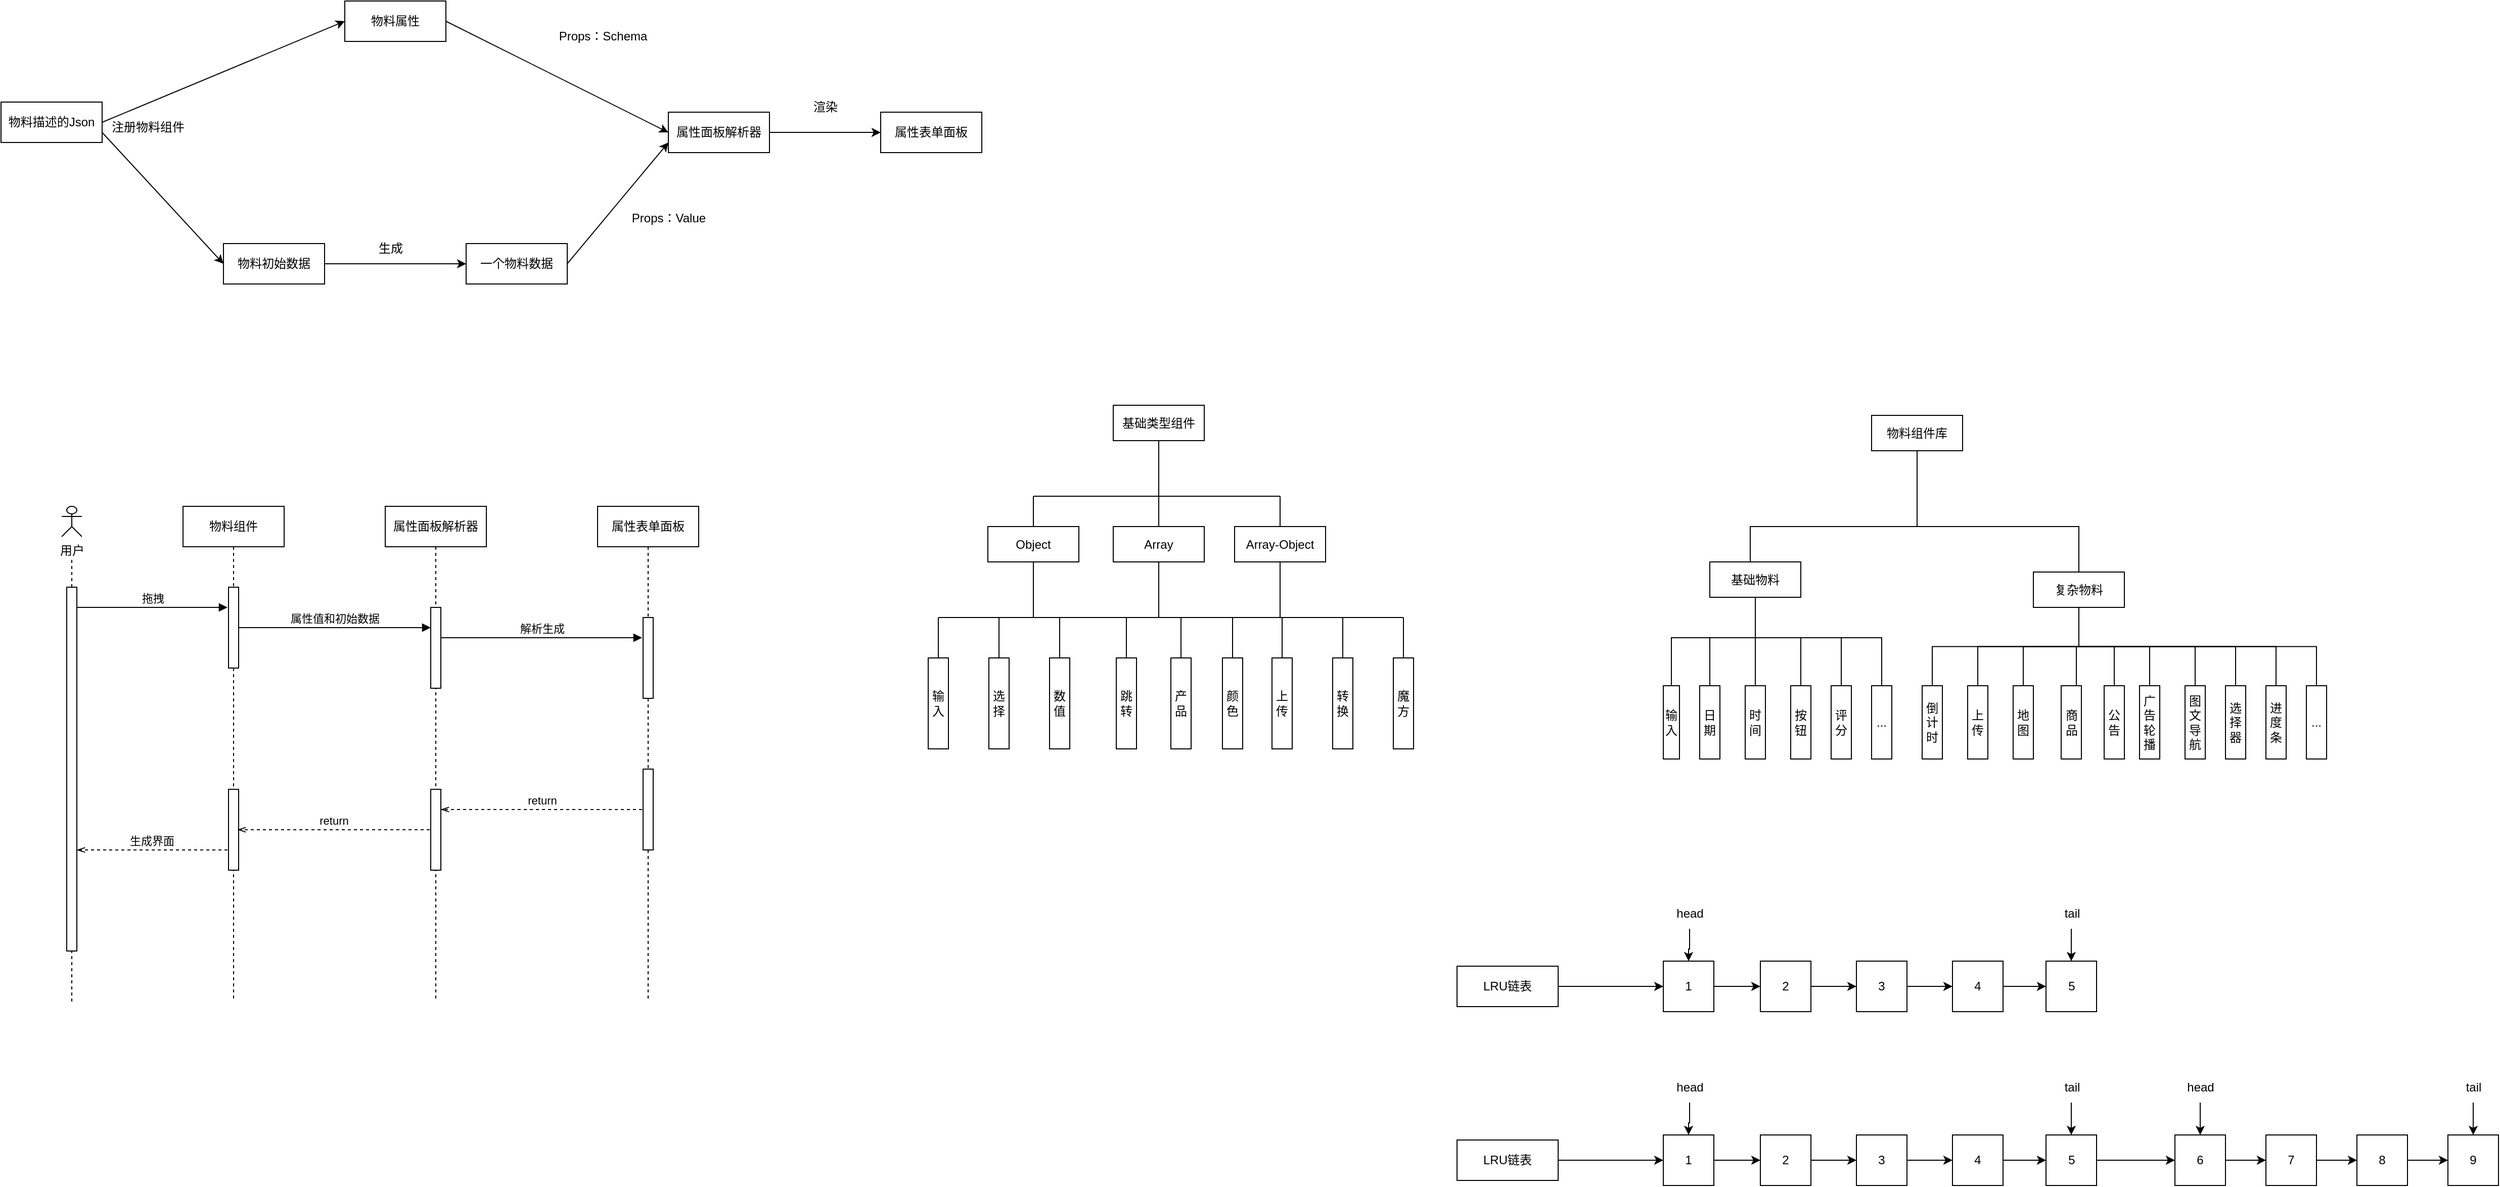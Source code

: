 <mxfile version="22.1.18" type="github">
  <diagram name="第 1 页" id="JLbR2YRAqnPtZDiZQ_Qw">
    <mxGraphModel dx="1122" dy="713" grid="1" gridSize="10" guides="1" tooltips="1" connect="1" arrows="1" fold="1" page="1" pageScale="1" pageWidth="827" pageHeight="1169" math="0" shadow="0">
      <root>
        <mxCell id="0" />
        <mxCell id="1" parent="0" />
        <mxCell id="pn96O0ccZNOmGsaGeBjg-6" value="物料描述的Json" style="rounded=0;whiteSpace=wrap;html=1;" parent="1" vertex="1">
          <mxGeometry x="70" y="230" width="100" height="40" as="geometry" />
        </mxCell>
        <mxCell id="pn96O0ccZNOmGsaGeBjg-7" value="物料属性" style="rounded=0;whiteSpace=wrap;html=1;" parent="1" vertex="1">
          <mxGeometry x="410" y="130" width="100" height="40" as="geometry" />
        </mxCell>
        <mxCell id="pn96O0ccZNOmGsaGeBjg-55" value="" style="edgeStyle=orthogonalEdgeStyle;rounded=0;orthogonalLoop=1;jettySize=auto;html=1;exitX=1;exitY=0.5;exitDx=0;exitDy=0;" parent="1" source="pn96O0ccZNOmGsaGeBjg-8" target="pn96O0ccZNOmGsaGeBjg-54" edge="1">
          <mxGeometry relative="1" as="geometry" />
        </mxCell>
        <mxCell id="pn96O0ccZNOmGsaGeBjg-8" value="物料初始数据" style="rounded=0;whiteSpace=wrap;html=1;" parent="1" vertex="1">
          <mxGeometry x="290" y="370" width="100" height="40" as="geometry" />
        </mxCell>
        <mxCell id="pn96O0ccZNOmGsaGeBjg-9" value="属性面板解析器" style="rounded=0;whiteSpace=wrap;html=1;" parent="1" vertex="1">
          <mxGeometry x="730" y="240" width="100" height="40" as="geometry" />
        </mxCell>
        <mxCell id="pn96O0ccZNOmGsaGeBjg-10" value="属性表单面板" style="rounded=0;whiteSpace=wrap;html=1;" parent="1" vertex="1">
          <mxGeometry x="940" y="240" width="100" height="40" as="geometry" />
        </mxCell>
        <mxCell id="pn96O0ccZNOmGsaGeBjg-11" value="" style="endArrow=classic;html=1;rounded=0;exitX=1;exitY=0.5;exitDx=0;exitDy=0;entryX=0;entryY=0.5;entryDx=0;entryDy=0;" parent="1" source="pn96O0ccZNOmGsaGeBjg-6" target="pn96O0ccZNOmGsaGeBjg-7" edge="1">
          <mxGeometry width="50" height="50" relative="1" as="geometry">
            <mxPoint x="390" y="340" as="sourcePoint" />
            <mxPoint x="440" y="290" as="targetPoint" />
          </mxGeometry>
        </mxCell>
        <mxCell id="pn96O0ccZNOmGsaGeBjg-12" value="" style="endArrow=classic;html=1;rounded=0;exitX=1;exitY=0.75;exitDx=0;exitDy=0;entryX=0;entryY=0.5;entryDx=0;entryDy=0;" parent="1" source="pn96O0ccZNOmGsaGeBjg-6" target="pn96O0ccZNOmGsaGeBjg-8" edge="1">
          <mxGeometry width="50" height="50" relative="1" as="geometry">
            <mxPoint x="180" y="260" as="sourcePoint" />
            <mxPoint x="290" y="180" as="targetPoint" />
          </mxGeometry>
        </mxCell>
        <mxCell id="pn96O0ccZNOmGsaGeBjg-13" value="" style="endArrow=classic;html=1;rounded=0;exitX=1;exitY=0.5;exitDx=0;exitDy=0;entryX=0;entryY=0.5;entryDx=0;entryDy=0;" parent="1" source="pn96O0ccZNOmGsaGeBjg-7" target="pn96O0ccZNOmGsaGeBjg-9" edge="1">
          <mxGeometry width="50" height="50" relative="1" as="geometry">
            <mxPoint x="180" y="260" as="sourcePoint" />
            <mxPoint x="290" y="180" as="targetPoint" />
          </mxGeometry>
        </mxCell>
        <mxCell id="pn96O0ccZNOmGsaGeBjg-15" value="" style="endArrow=classic;html=1;rounded=0;exitX=1;exitY=0.5;exitDx=0;exitDy=0;entryX=0;entryY=0.75;entryDx=0;entryDy=0;" parent="1" source="pn96O0ccZNOmGsaGeBjg-54" target="pn96O0ccZNOmGsaGeBjg-9" edge="1">
          <mxGeometry width="50" height="50" relative="1" as="geometry">
            <mxPoint x="390" y="180" as="sourcePoint" />
            <mxPoint x="630" y="270" as="targetPoint" />
            <Array as="points" />
          </mxGeometry>
        </mxCell>
        <mxCell id="pn96O0ccZNOmGsaGeBjg-16" value="" style="endArrow=classic;html=1;rounded=0;exitX=1;exitY=0.5;exitDx=0;exitDy=0;" parent="1" source="pn96O0ccZNOmGsaGeBjg-9" target="pn96O0ccZNOmGsaGeBjg-10" edge="1">
          <mxGeometry width="50" height="50" relative="1" as="geometry">
            <mxPoint x="390" y="180" as="sourcePoint" />
            <mxPoint x="480" y="260" as="targetPoint" />
          </mxGeometry>
        </mxCell>
        <mxCell id="pn96O0ccZNOmGsaGeBjg-24" value="物料组件" style="shape=umlLifeline;perimeter=lifelinePerimeter;whiteSpace=wrap;html=1;container=1;dropTarget=0;collapsible=0;recursiveResize=0;outlineConnect=0;portConstraint=eastwest;newEdgeStyle={&quot;curved&quot;:0,&quot;rounded&quot;:0};" parent="1" vertex="1">
          <mxGeometry x="250" y="630" width="100" height="490" as="geometry" />
        </mxCell>
        <mxCell id="pn96O0ccZNOmGsaGeBjg-31" value="" style="html=1;points=[[0,0,0,0,5],[0,1,0,0,-5],[1,0,0,0,5],[1,1,0,0,-5]];perimeter=orthogonalPerimeter;outlineConnect=0;targetShapes=umlLifeline;portConstraint=eastwest;newEdgeStyle={&quot;curved&quot;:0,&quot;rounded&quot;:0};" parent="pn96O0ccZNOmGsaGeBjg-24" vertex="1">
          <mxGeometry x="45" y="80" width="10" height="80" as="geometry" />
        </mxCell>
        <mxCell id="pn96O0ccZNOmGsaGeBjg-48" value="" style="html=1;points=[[0,0,0,0,5],[0,1,0,0,-5],[1,0,0,0,5],[1,1,0,0,-5]];perimeter=orthogonalPerimeter;outlineConnect=0;targetShapes=umlLifeline;portConstraint=eastwest;newEdgeStyle={&quot;curved&quot;:0,&quot;rounded&quot;:0};" parent="pn96O0ccZNOmGsaGeBjg-24" vertex="1">
          <mxGeometry x="45" y="280" width="10" height="80" as="geometry" />
        </mxCell>
        <mxCell id="pn96O0ccZNOmGsaGeBjg-25" value="属性面板解析器" style="shape=umlLifeline;perimeter=lifelinePerimeter;whiteSpace=wrap;html=1;container=1;dropTarget=0;collapsible=0;recursiveResize=0;outlineConnect=0;portConstraint=eastwest;newEdgeStyle={&quot;curved&quot;:0,&quot;rounded&quot;:0};" parent="1" vertex="1">
          <mxGeometry x="450" y="630" width="100" height="490" as="geometry" />
        </mxCell>
        <mxCell id="pn96O0ccZNOmGsaGeBjg-34" value="" style="html=1;points=[[0,0,0,0,5],[0,1,0,0,-5],[1,0,0,0,5],[1,1,0,0,-5]];perimeter=orthogonalPerimeter;outlineConnect=0;targetShapes=umlLifeline;portConstraint=eastwest;newEdgeStyle={&quot;curved&quot;:0,&quot;rounded&quot;:0};" parent="pn96O0ccZNOmGsaGeBjg-25" vertex="1">
          <mxGeometry x="45" y="100" width="10" height="80" as="geometry" />
        </mxCell>
        <mxCell id="pn96O0ccZNOmGsaGeBjg-46" value="" style="html=1;points=[[0,0,0,0,5],[0,1,0,0,-5],[1,0,0,0,5],[1,1,0,0,-5]];perimeter=orthogonalPerimeter;outlineConnect=0;targetShapes=umlLifeline;portConstraint=eastwest;newEdgeStyle={&quot;curved&quot;:0,&quot;rounded&quot;:0};" parent="pn96O0ccZNOmGsaGeBjg-25" vertex="1">
          <mxGeometry x="45" y="280" width="10" height="80" as="geometry" />
        </mxCell>
        <mxCell id="pn96O0ccZNOmGsaGeBjg-26" value="属性表单面板" style="shape=umlLifeline;perimeter=lifelinePerimeter;whiteSpace=wrap;html=1;container=1;dropTarget=0;collapsible=0;recursiveResize=0;outlineConnect=0;portConstraint=eastwest;newEdgeStyle={&quot;curved&quot;:0,&quot;rounded&quot;:0};" parent="1" vertex="1">
          <mxGeometry x="660" y="630" width="100" height="490" as="geometry" />
        </mxCell>
        <mxCell id="pn96O0ccZNOmGsaGeBjg-41" value="" style="html=1;points=[[0,0,0,0,5],[0,1,0,0,-5],[1,0,0,0,5],[1,1,0,0,-5]];perimeter=orthogonalPerimeter;outlineConnect=0;targetShapes=umlLifeline;portConstraint=eastwest;newEdgeStyle={&quot;curved&quot;:0,&quot;rounded&quot;:0};" parent="pn96O0ccZNOmGsaGeBjg-26" vertex="1">
          <mxGeometry x="45" y="110" width="10" height="80" as="geometry" />
        </mxCell>
        <mxCell id="pn96O0ccZNOmGsaGeBjg-44" value="" style="html=1;points=[[0,0,0,0,5],[0,1,0,0,-5],[1,0,0,0,5],[1,1,0,0,-5]];perimeter=orthogonalPerimeter;outlineConnect=0;targetShapes=umlLifeline;portConstraint=eastwest;newEdgeStyle={&quot;curved&quot;:0,&quot;rounded&quot;:0};" parent="pn96O0ccZNOmGsaGeBjg-26" vertex="1">
          <mxGeometry x="45" y="260" width="10" height="80" as="geometry" />
        </mxCell>
        <mxCell id="pn96O0ccZNOmGsaGeBjg-27" value="用户" style="shape=umlActor;verticalLabelPosition=bottom;verticalAlign=top;html=1;outlineConnect=0;" parent="1" vertex="1">
          <mxGeometry x="130" y="630" width="20" height="30" as="geometry" />
        </mxCell>
        <mxCell id="pn96O0ccZNOmGsaGeBjg-28" value="" style="endArrow=none;dashed=1;html=1;rounded=0;" parent="1" source="pn96O0ccZNOmGsaGeBjg-29" edge="1">
          <mxGeometry width="50" height="50" relative="1" as="geometry">
            <mxPoint x="140" y="1000" as="sourcePoint" />
            <mxPoint x="140" y="680" as="targetPoint" />
          </mxGeometry>
        </mxCell>
        <mxCell id="pn96O0ccZNOmGsaGeBjg-30" value="" style="endArrow=none;dashed=1;html=1;rounded=0;" parent="1" target="pn96O0ccZNOmGsaGeBjg-29" edge="1">
          <mxGeometry width="50" height="50" relative="1" as="geometry">
            <mxPoint x="140" y="1120" as="sourcePoint" />
            <mxPoint x="140" y="680" as="targetPoint" />
          </mxGeometry>
        </mxCell>
        <mxCell id="pn96O0ccZNOmGsaGeBjg-29" value="" style="html=1;points=[[0,0,0,0,5],[0,1,0,0,-5],[1,0,0,0,5],[1,1,0,0,-5]];perimeter=orthogonalPerimeter;outlineConnect=0;targetShapes=umlLifeline;portConstraint=eastwest;newEdgeStyle={&quot;curved&quot;:0,&quot;rounded&quot;:0};" parent="1" vertex="1">
          <mxGeometry x="135" y="710" width="10" height="360" as="geometry" />
        </mxCell>
        <mxCell id="pn96O0ccZNOmGsaGeBjg-37" value="拖拽" style="html=1;verticalAlign=bottom;endArrow=block;curved=0;rounded=0;" parent="1" source="pn96O0ccZNOmGsaGeBjg-29" edge="1">
          <mxGeometry x="0.007" width="80" relative="1" as="geometry">
            <mxPoint x="149" y="730" as="sourcePoint" />
            <mxPoint x="294" y="730" as="targetPoint" />
            <mxPoint as="offset" />
          </mxGeometry>
        </mxCell>
        <mxCell id="pn96O0ccZNOmGsaGeBjg-39" value="属性值和初始数据" style="html=1;verticalAlign=bottom;endArrow=block;curved=0;rounded=0;" parent="1" source="pn96O0ccZNOmGsaGeBjg-31" edge="1">
          <mxGeometry width="80" relative="1" as="geometry">
            <mxPoint x="310" y="750" as="sourcePoint" />
            <mxPoint x="495" y="750" as="targetPoint" />
            <mxPoint as="offset" />
          </mxGeometry>
        </mxCell>
        <mxCell id="pn96O0ccZNOmGsaGeBjg-42" value="解析生成" style="html=1;verticalAlign=bottom;endArrow=block;curved=0;rounded=0;" parent="1" source="pn96O0ccZNOmGsaGeBjg-34" edge="1">
          <mxGeometry width="80" relative="1" as="geometry">
            <mxPoint x="514" y="760" as="sourcePoint" />
            <mxPoint x="704" y="760" as="targetPoint" />
            <mxPoint as="offset" />
          </mxGeometry>
        </mxCell>
        <mxCell id="pn96O0ccZNOmGsaGeBjg-47" value="return" style="html=1;verticalAlign=bottom;endArrow=openThin;curved=0;rounded=0;dashed=1;endFill=0;" parent="1" edge="1">
          <mxGeometry width="80" relative="1" as="geometry">
            <mxPoint x="704" y="930" as="sourcePoint" />
            <mxPoint x="505" y="930" as="targetPoint" />
            <mxPoint as="offset" />
          </mxGeometry>
        </mxCell>
        <mxCell id="pn96O0ccZNOmGsaGeBjg-49" value="return" style="html=1;verticalAlign=bottom;endArrow=openThin;curved=0;rounded=0;dashed=1;endFill=0;" parent="1" edge="1">
          <mxGeometry width="80" relative="1" as="geometry">
            <mxPoint x="494" y="950" as="sourcePoint" />
            <mxPoint x="304" y="950" as="targetPoint" />
            <mxPoint as="offset" />
          </mxGeometry>
        </mxCell>
        <mxCell id="pn96O0ccZNOmGsaGeBjg-50" value="生成界面" style="html=1;verticalAlign=bottom;endArrow=openThin;curved=0;rounded=0;dashed=1;endFill=0;" parent="1" edge="1">
          <mxGeometry x="0.007" width="80" relative="1" as="geometry">
            <mxPoint x="294" y="970" as="sourcePoint" />
            <mxPoint x="145" y="970" as="targetPoint" />
            <mxPoint as="offset" />
          </mxGeometry>
        </mxCell>
        <mxCell id="pn96O0ccZNOmGsaGeBjg-54" value="一个物料数据" style="rounded=0;whiteSpace=wrap;html=1;" parent="1" vertex="1">
          <mxGeometry x="530" y="370" width="100" height="40" as="geometry" />
        </mxCell>
        <mxCell id="pn96O0ccZNOmGsaGeBjg-56" value="注册物料组件" style="text;html=1;align=center;verticalAlign=middle;resizable=0;points=[];autosize=1;strokeColor=none;fillColor=none;" parent="1" vertex="1">
          <mxGeometry x="165" y="240" width="100" height="30" as="geometry" />
        </mxCell>
        <mxCell id="pn96O0ccZNOmGsaGeBjg-58" value="Props：Schema" style="text;html=1;align=center;verticalAlign=middle;resizable=0;points=[];autosize=1;strokeColor=none;fillColor=none;" parent="1" vertex="1">
          <mxGeometry x="610" y="150" width="110" height="30" as="geometry" />
        </mxCell>
        <mxCell id="pn96O0ccZNOmGsaGeBjg-59" value="Props：Value" style="text;html=1;align=center;verticalAlign=middle;resizable=0;points=[];autosize=1;strokeColor=none;fillColor=none;" parent="1" vertex="1">
          <mxGeometry x="680" y="330" width="100" height="30" as="geometry" />
        </mxCell>
        <mxCell id="pn96O0ccZNOmGsaGeBjg-62" value="渲染" style="text;html=1;align=center;verticalAlign=middle;resizable=0;points=[];autosize=1;strokeColor=none;fillColor=none;" parent="1" vertex="1">
          <mxGeometry x="860" y="220" width="50" height="30" as="geometry" />
        </mxCell>
        <mxCell id="pn96O0ccZNOmGsaGeBjg-63" value="生成" style="text;html=1;align=center;verticalAlign=middle;resizable=0;points=[];autosize=1;strokeColor=none;fillColor=none;" parent="1" vertex="1">
          <mxGeometry x="430" y="360" width="50" height="30" as="geometry" />
        </mxCell>
        <mxCell id="hyHmAVXEQqXTxCVFcDoz-2" value="基础类型组件" style="rounded=0;whiteSpace=wrap;html=1;" parent="1" vertex="1">
          <mxGeometry x="1170" y="530" width="90" height="35" as="geometry" />
        </mxCell>
        <mxCell id="hyHmAVXEQqXTxCVFcDoz-11" style="edgeStyle=orthogonalEdgeStyle;rounded=0;orthogonalLoop=1;jettySize=auto;html=1;exitX=0.5;exitY=0;exitDx=0;exitDy=0;endArrow=none;endFill=0;" parent="1" source="hyHmAVXEQqXTxCVFcDoz-3" edge="1">
          <mxGeometry relative="1" as="geometry">
            <mxPoint x="1091" y="620" as="targetPoint" />
          </mxGeometry>
        </mxCell>
        <mxCell id="hyHmAVXEQqXTxCVFcDoz-15" style="edgeStyle=orthogonalEdgeStyle;rounded=0;orthogonalLoop=1;jettySize=auto;html=1;exitX=0.5;exitY=1;exitDx=0;exitDy=0;endArrow=none;endFill=0;" parent="1" source="hyHmAVXEQqXTxCVFcDoz-3" edge="1">
          <mxGeometry relative="1" as="geometry">
            <mxPoint x="1091" y="740" as="targetPoint" />
          </mxGeometry>
        </mxCell>
        <mxCell id="hyHmAVXEQqXTxCVFcDoz-3" value="Object" style="rounded=0;whiteSpace=wrap;html=1;" parent="1" vertex="1">
          <mxGeometry x="1046" y="650" width="90" height="35" as="geometry" />
        </mxCell>
        <mxCell id="hyHmAVXEQqXTxCVFcDoz-12" style="edgeStyle=orthogonalEdgeStyle;rounded=0;orthogonalLoop=1;jettySize=auto;html=1;exitX=0.5;exitY=0;exitDx=0;exitDy=0;endArrow=none;endFill=0;" parent="1" source="hyHmAVXEQqXTxCVFcDoz-5" edge="1">
          <mxGeometry relative="1" as="geometry">
            <mxPoint x="1215" y="620" as="targetPoint" />
          </mxGeometry>
        </mxCell>
        <mxCell id="hyHmAVXEQqXTxCVFcDoz-16" style="edgeStyle=orthogonalEdgeStyle;rounded=0;orthogonalLoop=1;jettySize=auto;html=1;exitX=0.5;exitY=1;exitDx=0;exitDy=0;endArrow=none;endFill=0;" parent="1" source="hyHmAVXEQqXTxCVFcDoz-5" edge="1">
          <mxGeometry relative="1" as="geometry">
            <mxPoint x="1215" y="740" as="targetPoint" />
          </mxGeometry>
        </mxCell>
        <mxCell id="hyHmAVXEQqXTxCVFcDoz-5" value="Array" style="rounded=0;whiteSpace=wrap;html=1;" parent="1" vertex="1">
          <mxGeometry x="1170" y="650" width="90" height="35" as="geometry" />
        </mxCell>
        <mxCell id="hyHmAVXEQqXTxCVFcDoz-13" style="edgeStyle=orthogonalEdgeStyle;rounded=0;orthogonalLoop=1;jettySize=auto;html=1;exitX=0.5;exitY=0;exitDx=0;exitDy=0;endArrow=none;endFill=0;" parent="1" source="hyHmAVXEQqXTxCVFcDoz-8" edge="1">
          <mxGeometry relative="1" as="geometry">
            <mxPoint x="1335" y="620" as="targetPoint" />
          </mxGeometry>
        </mxCell>
        <mxCell id="hyHmAVXEQqXTxCVFcDoz-17" style="edgeStyle=orthogonalEdgeStyle;rounded=0;orthogonalLoop=1;jettySize=auto;html=1;exitX=0.5;exitY=1;exitDx=0;exitDy=0;endArrow=none;endFill=0;" parent="1" source="hyHmAVXEQqXTxCVFcDoz-8" edge="1">
          <mxGeometry relative="1" as="geometry">
            <mxPoint x="1335" y="740" as="targetPoint" />
            <Array as="points">
              <mxPoint x="1335" y="713" />
              <mxPoint x="1335" y="713" />
            </Array>
          </mxGeometry>
        </mxCell>
        <mxCell id="hyHmAVXEQqXTxCVFcDoz-8" value="Array-Object" style="rounded=0;whiteSpace=wrap;html=1;" parent="1" vertex="1">
          <mxGeometry x="1290" y="650" width="90" height="35" as="geometry" />
        </mxCell>
        <mxCell id="hyHmAVXEQqXTxCVFcDoz-9" value="" style="endArrow=none;html=1;rounded=0;entryX=0.5;entryY=1;entryDx=0;entryDy=0;" parent="1" target="hyHmAVXEQqXTxCVFcDoz-2" edge="1">
          <mxGeometry width="50" height="50" relative="1" as="geometry">
            <mxPoint x="1215" y="620" as="sourcePoint" />
            <mxPoint x="850" y="800" as="targetPoint" />
          </mxGeometry>
        </mxCell>
        <mxCell id="hyHmAVXEQqXTxCVFcDoz-10" value="" style="endArrow=none;html=1;rounded=0;" parent="1" edge="1">
          <mxGeometry width="50" height="50" relative="1" as="geometry">
            <mxPoint x="1091" y="620" as="sourcePoint" />
            <mxPoint x="1335" y="620" as="targetPoint" />
          </mxGeometry>
        </mxCell>
        <mxCell id="hyHmAVXEQqXTxCVFcDoz-14" value="" style="endArrow=none;html=1;rounded=0;" parent="1" edge="1">
          <mxGeometry width="50" height="50" relative="1" as="geometry">
            <mxPoint x="997" y="740" as="sourcePoint" />
            <mxPoint x="1457" y="740" as="targetPoint" />
          </mxGeometry>
        </mxCell>
        <mxCell id="hyHmAVXEQqXTxCVFcDoz-45" style="edgeStyle=orthogonalEdgeStyle;rounded=0;orthogonalLoop=1;jettySize=auto;html=1;exitX=0.5;exitY=0;exitDx=0;exitDy=0;endArrow=none;endFill=0;" parent="1" source="hyHmAVXEQqXTxCVFcDoz-25" edge="1">
          <mxGeometry relative="1" as="geometry">
            <mxPoint x="997" y="740" as="targetPoint" />
          </mxGeometry>
        </mxCell>
        <mxCell id="hyHmAVXEQqXTxCVFcDoz-25" value="输入" style="rounded=0;whiteSpace=wrap;html=1;" parent="1" vertex="1">
          <mxGeometry x="987" y="780" width="20" height="90" as="geometry" />
        </mxCell>
        <mxCell id="hyHmAVXEQqXTxCVFcDoz-47" style="edgeStyle=orthogonalEdgeStyle;rounded=0;orthogonalLoop=1;jettySize=auto;html=1;exitX=0.5;exitY=0;exitDx=0;exitDy=0;endArrow=none;endFill=0;" parent="1" source="hyHmAVXEQqXTxCVFcDoz-27" edge="1">
          <mxGeometry relative="1" as="geometry">
            <mxPoint x="1057" y="740" as="targetPoint" />
          </mxGeometry>
        </mxCell>
        <mxCell id="hyHmAVXEQqXTxCVFcDoz-27" value="选择" style="rounded=0;whiteSpace=wrap;html=1;" parent="1" vertex="1">
          <mxGeometry x="1047" y="780" width="20" height="90" as="geometry" />
        </mxCell>
        <mxCell id="hyHmAVXEQqXTxCVFcDoz-43" style="edgeStyle=orthogonalEdgeStyle;rounded=0;orthogonalLoop=1;jettySize=auto;html=1;exitX=0.5;exitY=0;exitDx=0;exitDy=0;endArrow=none;endFill=0;" parent="1" source="hyHmAVXEQqXTxCVFcDoz-28" edge="1">
          <mxGeometry relative="1" as="geometry">
            <mxPoint x="1117" y="740" as="targetPoint" />
          </mxGeometry>
        </mxCell>
        <mxCell id="hyHmAVXEQqXTxCVFcDoz-28" value="数值" style="rounded=0;whiteSpace=wrap;html=1;" parent="1" vertex="1">
          <mxGeometry x="1107" y="780" width="20" height="90" as="geometry" />
        </mxCell>
        <mxCell id="hyHmAVXEQqXTxCVFcDoz-42" style="edgeStyle=orthogonalEdgeStyle;rounded=0;orthogonalLoop=1;jettySize=auto;html=1;exitX=0.5;exitY=0;exitDx=0;exitDy=0;endArrow=none;endFill=0;" parent="1" source="hyHmAVXEQqXTxCVFcDoz-29" edge="1">
          <mxGeometry relative="1" as="geometry">
            <mxPoint x="1183" y="740" as="targetPoint" />
          </mxGeometry>
        </mxCell>
        <mxCell id="hyHmAVXEQqXTxCVFcDoz-29" value="跳转" style="rounded=0;whiteSpace=wrap;html=1;" parent="1" vertex="1">
          <mxGeometry x="1173" y="780" width="20" height="90" as="geometry" />
        </mxCell>
        <mxCell id="hyHmAVXEQqXTxCVFcDoz-41" style="edgeStyle=orthogonalEdgeStyle;rounded=0;orthogonalLoop=1;jettySize=auto;html=1;exitX=0.5;exitY=0;exitDx=0;exitDy=0;endArrow=none;endFill=0;" parent="1" source="hyHmAVXEQqXTxCVFcDoz-30" edge="1">
          <mxGeometry relative="1" as="geometry">
            <mxPoint x="1237" y="740" as="targetPoint" />
          </mxGeometry>
        </mxCell>
        <mxCell id="hyHmAVXEQqXTxCVFcDoz-30" value="产品" style="rounded=0;whiteSpace=wrap;html=1;" parent="1" vertex="1">
          <mxGeometry x="1227" y="780" width="20" height="90" as="geometry" />
        </mxCell>
        <mxCell id="hyHmAVXEQqXTxCVFcDoz-40" style="edgeStyle=orthogonalEdgeStyle;rounded=0;orthogonalLoop=1;jettySize=auto;html=1;exitX=0.5;exitY=0;exitDx=0;exitDy=0;endArrow=none;endFill=0;" parent="1" source="hyHmAVXEQqXTxCVFcDoz-31" edge="1">
          <mxGeometry relative="1" as="geometry">
            <mxPoint x="1288" y="740" as="targetPoint" />
          </mxGeometry>
        </mxCell>
        <mxCell id="hyHmAVXEQqXTxCVFcDoz-31" value="颜色" style="rounded=0;whiteSpace=wrap;html=1;" parent="1" vertex="1">
          <mxGeometry x="1278" y="780" width="20" height="90" as="geometry" />
        </mxCell>
        <mxCell id="hyHmAVXEQqXTxCVFcDoz-39" style="edgeStyle=orthogonalEdgeStyle;rounded=0;orthogonalLoop=1;jettySize=auto;html=1;exitX=0.5;exitY=0;exitDx=0;exitDy=0;endArrow=none;endFill=0;" parent="1" source="hyHmAVXEQqXTxCVFcDoz-32" edge="1">
          <mxGeometry relative="1" as="geometry">
            <mxPoint x="1337" y="740" as="targetPoint" />
          </mxGeometry>
        </mxCell>
        <mxCell id="hyHmAVXEQqXTxCVFcDoz-32" value="上传" style="rounded=0;whiteSpace=wrap;html=1;" parent="1" vertex="1">
          <mxGeometry x="1327" y="780" width="20" height="90" as="geometry" />
        </mxCell>
        <mxCell id="hyHmAVXEQqXTxCVFcDoz-46" style="edgeStyle=orthogonalEdgeStyle;rounded=0;orthogonalLoop=1;jettySize=auto;html=1;exitX=0.5;exitY=0;exitDx=0;exitDy=0;endArrow=none;endFill=0;" parent="1" source="hyHmAVXEQqXTxCVFcDoz-33" edge="1">
          <mxGeometry relative="1" as="geometry">
            <mxPoint x="1397" y="740" as="targetPoint" />
          </mxGeometry>
        </mxCell>
        <mxCell id="hyHmAVXEQqXTxCVFcDoz-33" value="转换" style="rounded=0;whiteSpace=wrap;html=1;" parent="1" vertex="1">
          <mxGeometry x="1387" y="780" width="20" height="90" as="geometry" />
        </mxCell>
        <mxCell id="hyHmAVXEQqXTxCVFcDoz-37" style="edgeStyle=orthogonalEdgeStyle;rounded=0;orthogonalLoop=1;jettySize=auto;html=1;exitX=0.5;exitY=0;exitDx=0;exitDy=0;endArrow=none;endFill=0;" parent="1" source="hyHmAVXEQqXTxCVFcDoz-34" edge="1">
          <mxGeometry relative="1" as="geometry">
            <mxPoint x="1457" y="740" as="targetPoint" />
          </mxGeometry>
        </mxCell>
        <mxCell id="hyHmAVXEQqXTxCVFcDoz-34" value="魔方" style="rounded=0;whiteSpace=wrap;html=1;" parent="1" vertex="1">
          <mxGeometry x="1447" y="780" width="20" height="90" as="geometry" />
        </mxCell>
        <mxCell id="n-5_beLDK6xbVdK81pbM-3" value="" style="edgeStyle=orthogonalEdgeStyle;rounded=0;orthogonalLoop=1;jettySize=auto;html=1;endArrow=none;endFill=0;" parent="1" source="n-5_beLDK6xbVdK81pbM-1" target="n-5_beLDK6xbVdK81pbM-2" edge="1">
          <mxGeometry relative="1" as="geometry">
            <Array as="points">
              <mxPoint x="1965" y="650" />
              <mxPoint x="1800" y="650" />
            </Array>
          </mxGeometry>
        </mxCell>
        <mxCell id="n-5_beLDK6xbVdK81pbM-5" value="" style="edgeStyle=orthogonalEdgeStyle;rounded=0;orthogonalLoop=1;jettySize=auto;html=1;endArrow=none;endFill=0;" parent="1" source="n-5_beLDK6xbVdK81pbM-1" target="n-5_beLDK6xbVdK81pbM-4" edge="1">
          <mxGeometry relative="1" as="geometry">
            <Array as="points">
              <mxPoint x="1965" y="650" />
              <mxPoint x="2125" y="650" />
            </Array>
          </mxGeometry>
        </mxCell>
        <mxCell id="n-5_beLDK6xbVdK81pbM-1" value="物料组件库" style="rounded=0;whiteSpace=wrap;html=1;" parent="1" vertex="1">
          <mxGeometry x="1920" y="540" width="90" height="35" as="geometry" />
        </mxCell>
        <mxCell id="n-5_beLDK6xbVdK81pbM-13" value="" style="edgeStyle=orthogonalEdgeStyle;rounded=0;orthogonalLoop=1;jettySize=auto;html=1;endArrow=none;endFill=0;" parent="1" source="n-5_beLDK6xbVdK81pbM-2" target="n-5_beLDK6xbVdK81pbM-12" edge="1">
          <mxGeometry relative="1" as="geometry">
            <Array as="points">
              <mxPoint x="1805" y="760" />
              <mxPoint x="1722" y="760" />
            </Array>
          </mxGeometry>
        </mxCell>
        <mxCell id="n-5_beLDK6xbVdK81pbM-17" value="" style="edgeStyle=orthogonalEdgeStyle;rounded=0;orthogonalLoop=1;jettySize=auto;html=1;endArrow=none;endFill=0;" parent="1" source="n-5_beLDK6xbVdK81pbM-2" target="n-5_beLDK6xbVdK81pbM-16" edge="1">
          <mxGeometry relative="1" as="geometry">
            <Array as="points">
              <mxPoint x="1805" y="760" />
              <mxPoint x="1760" y="760" />
            </Array>
          </mxGeometry>
        </mxCell>
        <mxCell id="n-5_beLDK6xbVdK81pbM-19" value="" style="edgeStyle=orthogonalEdgeStyle;rounded=0;orthogonalLoop=1;jettySize=auto;html=1;exitX=0.5;exitY=1;exitDx=0;exitDy=0;endArrow=none;endFill=0;" parent="1" source="n-5_beLDK6xbVdK81pbM-2" target="n-5_beLDK6xbVdK81pbM-18" edge="1">
          <mxGeometry relative="1" as="geometry" />
        </mxCell>
        <mxCell id="n-5_beLDK6xbVdK81pbM-27" style="edgeStyle=orthogonalEdgeStyle;rounded=0;orthogonalLoop=1;jettySize=auto;html=1;exitX=0.5;exitY=1;exitDx=0;exitDy=0;entryX=0.5;entryY=0;entryDx=0;entryDy=0;endArrow=none;endFill=0;" parent="1" source="n-5_beLDK6xbVdK81pbM-2" target="n-5_beLDK6xbVdK81pbM-22" edge="1">
          <mxGeometry relative="1" as="geometry">
            <Array as="points">
              <mxPoint x="1805" y="760" />
              <mxPoint x="1850" y="760" />
            </Array>
          </mxGeometry>
        </mxCell>
        <mxCell id="n-5_beLDK6xbVdK81pbM-28" style="edgeStyle=orthogonalEdgeStyle;rounded=0;orthogonalLoop=1;jettySize=auto;html=1;exitX=0.5;exitY=1;exitDx=0;exitDy=0;entryX=0.5;entryY=0;entryDx=0;entryDy=0;endArrow=none;endFill=0;" parent="1" source="n-5_beLDK6xbVdK81pbM-2" target="n-5_beLDK6xbVdK81pbM-23" edge="1">
          <mxGeometry relative="1" as="geometry">
            <Array as="points">
              <mxPoint x="1805" y="760" />
              <mxPoint x="1890" y="760" />
            </Array>
          </mxGeometry>
        </mxCell>
        <mxCell id="n-5_beLDK6xbVdK81pbM-30" style="edgeStyle=orthogonalEdgeStyle;rounded=0;orthogonalLoop=1;jettySize=auto;html=1;exitX=0.5;exitY=1;exitDx=0;exitDy=0;entryX=0.5;entryY=0;entryDx=0;entryDy=0;endArrow=none;endFill=0;" parent="1" source="n-5_beLDK6xbVdK81pbM-2" target="n-5_beLDK6xbVdK81pbM-25" edge="1">
          <mxGeometry relative="1" as="geometry">
            <Array as="points">
              <mxPoint x="1805" y="760" />
              <mxPoint x="1930" y="760" />
            </Array>
          </mxGeometry>
        </mxCell>
        <mxCell id="n-5_beLDK6xbVdK81pbM-2" value="基础物料" style="rounded=0;whiteSpace=wrap;html=1;" parent="1" vertex="1">
          <mxGeometry x="1760" y="685" width="90" height="35" as="geometry" />
        </mxCell>
        <mxCell id="n-5_beLDK6xbVdK81pbM-41" value="" style="edgeStyle=orthogonalEdgeStyle;rounded=0;orthogonalLoop=1;jettySize=auto;html=1;endArrow=none;endFill=0;" parent="1" source="n-5_beLDK6xbVdK81pbM-4" target="n-5_beLDK6xbVdK81pbM-33" edge="1">
          <mxGeometry relative="1" as="geometry" />
        </mxCell>
        <mxCell id="n-5_beLDK6xbVdK81pbM-42" style="edgeStyle=orthogonalEdgeStyle;rounded=0;orthogonalLoop=1;jettySize=auto;html=1;exitX=0.5;exitY=1;exitDx=0;exitDy=0;entryX=0.5;entryY=0;entryDx=0;entryDy=0;endArrow=none;endFill=0;" parent="1" source="n-5_beLDK6xbVdK81pbM-4" target="n-5_beLDK6xbVdK81pbM-31" edge="1">
          <mxGeometry relative="1" as="geometry" />
        </mxCell>
        <mxCell id="n-5_beLDK6xbVdK81pbM-43" style="edgeStyle=orthogonalEdgeStyle;rounded=0;orthogonalLoop=1;jettySize=auto;html=1;exitX=0.5;exitY=1;exitDx=0;exitDy=0;entryX=0.5;entryY=0;entryDx=0;entryDy=0;endArrow=none;endFill=0;" parent="1" source="n-5_beLDK6xbVdK81pbM-4" target="n-5_beLDK6xbVdK81pbM-32" edge="1">
          <mxGeometry relative="1" as="geometry" />
        </mxCell>
        <mxCell id="n-5_beLDK6xbVdK81pbM-44" style="edgeStyle=orthogonalEdgeStyle;rounded=0;orthogonalLoop=1;jettySize=auto;html=1;exitX=0.5;exitY=1;exitDx=0;exitDy=0;entryX=0.75;entryY=0;entryDx=0;entryDy=0;endArrow=none;endFill=0;" parent="1" source="n-5_beLDK6xbVdK81pbM-4" target="n-5_beLDK6xbVdK81pbM-34" edge="1">
          <mxGeometry relative="1" as="geometry" />
        </mxCell>
        <mxCell id="n-5_beLDK6xbVdK81pbM-45" style="edgeStyle=orthogonalEdgeStyle;rounded=0;orthogonalLoop=1;jettySize=auto;html=1;exitX=0.5;exitY=1;exitDx=0;exitDy=0;entryX=0.5;entryY=0;entryDx=0;entryDy=0;endArrow=none;endFill=0;" parent="1" source="n-5_beLDK6xbVdK81pbM-4" target="n-5_beLDK6xbVdK81pbM-35" edge="1">
          <mxGeometry relative="1" as="geometry" />
        </mxCell>
        <mxCell id="n-5_beLDK6xbVdK81pbM-46" style="edgeStyle=orthogonalEdgeStyle;rounded=0;orthogonalLoop=1;jettySize=auto;html=1;exitX=0.5;exitY=1;exitDx=0;exitDy=0;entryX=0.5;entryY=0;entryDx=0;entryDy=0;endArrow=none;endFill=0;" parent="1" source="n-5_beLDK6xbVdK81pbM-4" target="n-5_beLDK6xbVdK81pbM-36" edge="1">
          <mxGeometry relative="1" as="geometry" />
        </mxCell>
        <mxCell id="n-5_beLDK6xbVdK81pbM-47" style="edgeStyle=orthogonalEdgeStyle;rounded=0;orthogonalLoop=1;jettySize=auto;html=1;exitX=0.5;exitY=1;exitDx=0;exitDy=0;entryX=0.5;entryY=0;entryDx=0;entryDy=0;endArrow=none;endFill=0;" parent="1" source="n-5_beLDK6xbVdK81pbM-4" target="n-5_beLDK6xbVdK81pbM-37" edge="1">
          <mxGeometry relative="1" as="geometry" />
        </mxCell>
        <mxCell id="n-5_beLDK6xbVdK81pbM-49" style="edgeStyle=orthogonalEdgeStyle;rounded=0;orthogonalLoop=1;jettySize=auto;html=1;exitX=0.5;exitY=1;exitDx=0;exitDy=0;entryX=0.5;entryY=0;entryDx=0;entryDy=0;endArrow=none;endFill=0;" parent="1" source="n-5_beLDK6xbVdK81pbM-4" target="n-5_beLDK6xbVdK81pbM-38" edge="1">
          <mxGeometry relative="1" as="geometry" />
        </mxCell>
        <mxCell id="n-5_beLDK6xbVdK81pbM-50" style="edgeStyle=orthogonalEdgeStyle;rounded=0;orthogonalLoop=1;jettySize=auto;html=1;exitX=0.5;exitY=1;exitDx=0;exitDy=0;entryX=0.5;entryY=0;entryDx=0;entryDy=0;endArrow=none;endFill=0;" parent="1" source="n-5_beLDK6xbVdK81pbM-4" target="n-5_beLDK6xbVdK81pbM-39" edge="1">
          <mxGeometry relative="1" as="geometry" />
        </mxCell>
        <mxCell id="n-5_beLDK6xbVdK81pbM-52" style="edgeStyle=orthogonalEdgeStyle;rounded=0;orthogonalLoop=1;jettySize=auto;html=1;exitX=0.5;exitY=1;exitDx=0;exitDy=0;entryX=0.5;entryY=0;entryDx=0;entryDy=0;endArrow=none;endFill=0;" parent="1" source="n-5_beLDK6xbVdK81pbM-4" target="n-5_beLDK6xbVdK81pbM-40" edge="1">
          <mxGeometry relative="1" as="geometry">
            <mxPoint x="2430.0" y="790" as="targetPoint" />
          </mxGeometry>
        </mxCell>
        <mxCell id="n-5_beLDK6xbVdK81pbM-4" value="复杂物料" style="rounded=0;whiteSpace=wrap;html=1;" parent="1" vertex="1">
          <mxGeometry x="2080" y="695" width="90" height="35" as="geometry" />
        </mxCell>
        <mxCell id="n-5_beLDK6xbVdK81pbM-12" value="输入" style="rounded=0;whiteSpace=wrap;html=1;" parent="1" vertex="1">
          <mxGeometry x="1714" y="807.5" width="16" height="72.5" as="geometry" />
        </mxCell>
        <mxCell id="n-5_beLDK6xbVdK81pbM-16" value="日期" style="rounded=0;whiteSpace=wrap;html=1;" parent="1" vertex="1">
          <mxGeometry x="1750" y="807.5" width="20" height="72.5" as="geometry" />
        </mxCell>
        <mxCell id="n-5_beLDK6xbVdK81pbM-18" value="时间" style="rounded=0;whiteSpace=wrap;html=1;" parent="1" vertex="1">
          <mxGeometry x="1795" y="807.5" width="20" height="72.5" as="geometry" />
        </mxCell>
        <mxCell id="n-5_beLDK6xbVdK81pbM-22" value="按钮" style="rounded=0;whiteSpace=wrap;html=1;" parent="1" vertex="1">
          <mxGeometry x="1840" y="807.5" width="20" height="72.5" as="geometry" />
        </mxCell>
        <mxCell id="n-5_beLDK6xbVdK81pbM-23" value="评分" style="rounded=0;whiteSpace=wrap;html=1;" parent="1" vertex="1">
          <mxGeometry x="1880" y="807.5" width="20" height="72.5" as="geometry" />
        </mxCell>
        <mxCell id="n-5_beLDK6xbVdK81pbM-25" value="..." style="rounded=0;whiteSpace=wrap;html=1;" parent="1" vertex="1">
          <mxGeometry x="1920" y="807.5" width="20" height="72.5" as="geometry" />
        </mxCell>
        <mxCell id="n-5_beLDK6xbVdK81pbM-31" value="倒计时" style="rounded=0;whiteSpace=wrap;html=1;" parent="1" vertex="1">
          <mxGeometry x="1970" y="807.5" width="20" height="72.5" as="geometry" />
        </mxCell>
        <mxCell id="n-5_beLDK6xbVdK81pbM-32" value="上传" style="rounded=0;whiteSpace=wrap;html=1;" parent="1" vertex="1">
          <mxGeometry x="2015" y="807.5" width="20" height="72.5" as="geometry" />
        </mxCell>
        <mxCell id="n-5_beLDK6xbVdK81pbM-33" value="地图" style="rounded=0;whiteSpace=wrap;html=1;" parent="1" vertex="1">
          <mxGeometry x="2060" y="807.5" width="20" height="72.5" as="geometry" />
        </mxCell>
        <mxCell id="n-5_beLDK6xbVdK81pbM-34" value="商品" style="rounded=0;whiteSpace=wrap;html=1;" parent="1" vertex="1">
          <mxGeometry x="2107.5" y="807.5" width="20" height="72.5" as="geometry" />
        </mxCell>
        <mxCell id="n-5_beLDK6xbVdK81pbM-35" value="公告" style="rounded=0;whiteSpace=wrap;html=1;" parent="1" vertex="1">
          <mxGeometry x="2150" y="807.5" width="20" height="72.5" as="geometry" />
        </mxCell>
        <mxCell id="n-5_beLDK6xbVdK81pbM-36" value="广告轮播" style="rounded=0;whiteSpace=wrap;html=1;" parent="1" vertex="1">
          <mxGeometry x="2185" y="807.5" width="20" height="72.5" as="geometry" />
        </mxCell>
        <mxCell id="n-5_beLDK6xbVdK81pbM-37" value="图文导航" style="rounded=0;whiteSpace=wrap;html=1;" parent="1" vertex="1">
          <mxGeometry x="2230" y="807.5" width="20" height="72.5" as="geometry" />
        </mxCell>
        <mxCell id="n-5_beLDK6xbVdK81pbM-38" value="选择器" style="rounded=0;whiteSpace=wrap;html=1;" parent="1" vertex="1">
          <mxGeometry x="2270" y="807.5" width="20" height="72.5" as="geometry" />
        </mxCell>
        <mxCell id="n-5_beLDK6xbVdK81pbM-39" value="进度条" style="rounded=0;whiteSpace=wrap;html=1;" parent="1" vertex="1">
          <mxGeometry x="2310" y="807.5" width="20" height="72.5" as="geometry" />
        </mxCell>
        <mxCell id="n-5_beLDK6xbVdK81pbM-40" value="..." style="rounded=0;whiteSpace=wrap;html=1;" parent="1" vertex="1">
          <mxGeometry x="2350" y="807.5" width="20" height="72.5" as="geometry" />
        </mxCell>
        <mxCell id="KlVJTEdYt64hIfoowo6O-8" style="edgeStyle=orthogonalEdgeStyle;rounded=0;orthogonalLoop=1;jettySize=auto;html=1;exitX=1;exitY=0.5;exitDx=0;exitDy=0;" edge="1" parent="1" source="KlVJTEdYt64hIfoowo6O-1" target="KlVJTEdYt64hIfoowo6O-2">
          <mxGeometry relative="1" as="geometry" />
        </mxCell>
        <mxCell id="KlVJTEdYt64hIfoowo6O-1" value="1" style="whiteSpace=wrap;html=1;aspect=fixed;" vertex="1" parent="1">
          <mxGeometry x="1714" y="1080" width="50" height="50" as="geometry" />
        </mxCell>
        <mxCell id="KlVJTEdYt64hIfoowo6O-9" style="edgeStyle=orthogonalEdgeStyle;rounded=0;orthogonalLoop=1;jettySize=auto;html=1;exitX=1;exitY=0.5;exitDx=0;exitDy=0;entryX=0;entryY=0.5;entryDx=0;entryDy=0;" edge="1" parent="1" source="KlVJTEdYt64hIfoowo6O-2" target="KlVJTEdYt64hIfoowo6O-3">
          <mxGeometry relative="1" as="geometry" />
        </mxCell>
        <mxCell id="KlVJTEdYt64hIfoowo6O-2" value="2" style="whiteSpace=wrap;html=1;aspect=fixed;" vertex="1" parent="1">
          <mxGeometry x="1810" y="1080" width="50" height="50" as="geometry" />
        </mxCell>
        <mxCell id="KlVJTEdYt64hIfoowo6O-10" style="edgeStyle=orthogonalEdgeStyle;rounded=0;orthogonalLoop=1;jettySize=auto;html=1;exitX=1;exitY=0.5;exitDx=0;exitDy=0;entryX=0;entryY=0.5;entryDx=0;entryDy=0;" edge="1" parent="1" source="KlVJTEdYt64hIfoowo6O-3" target="KlVJTEdYt64hIfoowo6O-4">
          <mxGeometry relative="1" as="geometry" />
        </mxCell>
        <mxCell id="KlVJTEdYt64hIfoowo6O-3" value="3" style="whiteSpace=wrap;html=1;aspect=fixed;" vertex="1" parent="1">
          <mxGeometry x="1905" y="1080" width="50" height="50" as="geometry" />
        </mxCell>
        <mxCell id="KlVJTEdYt64hIfoowo6O-11" style="edgeStyle=orthogonalEdgeStyle;rounded=0;orthogonalLoop=1;jettySize=auto;html=1;exitX=1;exitY=0.5;exitDx=0;exitDy=0;entryX=0;entryY=0.5;entryDx=0;entryDy=0;" edge="1" parent="1" source="KlVJTEdYt64hIfoowo6O-4" target="KlVJTEdYt64hIfoowo6O-5">
          <mxGeometry relative="1" as="geometry" />
        </mxCell>
        <mxCell id="KlVJTEdYt64hIfoowo6O-4" value="4" style="whiteSpace=wrap;html=1;aspect=fixed;" vertex="1" parent="1">
          <mxGeometry x="2000" y="1080" width="50" height="50" as="geometry" />
        </mxCell>
        <mxCell id="KlVJTEdYt64hIfoowo6O-5" value="5" style="whiteSpace=wrap;html=1;aspect=fixed;" vertex="1" parent="1">
          <mxGeometry x="2092.5" y="1080" width="50" height="50" as="geometry" />
        </mxCell>
        <mxCell id="KlVJTEdYt64hIfoowo6O-7" style="edgeStyle=orthogonalEdgeStyle;rounded=0;orthogonalLoop=1;jettySize=auto;html=1;exitX=1;exitY=0.5;exitDx=0;exitDy=0;" edge="1" parent="1" source="KlVJTEdYt64hIfoowo6O-6" target="KlVJTEdYt64hIfoowo6O-1">
          <mxGeometry relative="1" as="geometry" />
        </mxCell>
        <mxCell id="KlVJTEdYt64hIfoowo6O-6" value="LRU链表" style="rounded=0;whiteSpace=wrap;html=1;" vertex="1" parent="1">
          <mxGeometry x="1510" y="1085" width="100" height="40" as="geometry" />
        </mxCell>
        <mxCell id="KlVJTEdYt64hIfoowo6O-14" value="" style="edgeStyle=orthogonalEdgeStyle;rounded=0;orthogonalLoop=1;jettySize=auto;html=1;" edge="1" parent="1" source="KlVJTEdYt64hIfoowo6O-13" target="KlVJTEdYt64hIfoowo6O-1">
          <mxGeometry relative="1" as="geometry" />
        </mxCell>
        <mxCell id="KlVJTEdYt64hIfoowo6O-13" value="head" style="text;html=1;align=center;verticalAlign=middle;resizable=0;points=[];autosize=1;strokeColor=none;fillColor=none;" vertex="1" parent="1">
          <mxGeometry x="1715" y="1018" width="50" height="30" as="geometry" />
        </mxCell>
        <mxCell id="KlVJTEdYt64hIfoowo6O-16" value="" style="edgeStyle=orthogonalEdgeStyle;rounded=0;orthogonalLoop=1;jettySize=auto;html=1;" edge="1" parent="1" source="KlVJTEdYt64hIfoowo6O-15" target="KlVJTEdYt64hIfoowo6O-5">
          <mxGeometry relative="1" as="geometry" />
        </mxCell>
        <mxCell id="KlVJTEdYt64hIfoowo6O-15" value="tail" style="text;html=1;align=center;verticalAlign=middle;resizable=0;points=[];autosize=1;strokeColor=none;fillColor=none;" vertex="1" parent="1">
          <mxGeometry x="2097.5" y="1018" width="40" height="30" as="geometry" />
        </mxCell>
        <mxCell id="KlVJTEdYt64hIfoowo6O-17" style="edgeStyle=orthogonalEdgeStyle;rounded=0;orthogonalLoop=1;jettySize=auto;html=1;exitX=1;exitY=0.5;exitDx=0;exitDy=0;" edge="1" parent="1" source="KlVJTEdYt64hIfoowo6O-18" target="KlVJTEdYt64hIfoowo6O-20">
          <mxGeometry relative="1" as="geometry" />
        </mxCell>
        <mxCell id="KlVJTEdYt64hIfoowo6O-18" value="1" style="whiteSpace=wrap;html=1;aspect=fixed;" vertex="1" parent="1">
          <mxGeometry x="1714" y="1252" width="50" height="50" as="geometry" />
        </mxCell>
        <mxCell id="KlVJTEdYt64hIfoowo6O-19" style="edgeStyle=orthogonalEdgeStyle;rounded=0;orthogonalLoop=1;jettySize=auto;html=1;exitX=1;exitY=0.5;exitDx=0;exitDy=0;entryX=0;entryY=0.5;entryDx=0;entryDy=0;" edge="1" parent="1" source="KlVJTEdYt64hIfoowo6O-20" target="KlVJTEdYt64hIfoowo6O-22">
          <mxGeometry relative="1" as="geometry" />
        </mxCell>
        <mxCell id="KlVJTEdYt64hIfoowo6O-20" value="2" style="whiteSpace=wrap;html=1;aspect=fixed;" vertex="1" parent="1">
          <mxGeometry x="1810" y="1252" width="50" height="50" as="geometry" />
        </mxCell>
        <mxCell id="KlVJTEdYt64hIfoowo6O-21" style="edgeStyle=orthogonalEdgeStyle;rounded=0;orthogonalLoop=1;jettySize=auto;html=1;exitX=1;exitY=0.5;exitDx=0;exitDy=0;entryX=0;entryY=0.5;entryDx=0;entryDy=0;" edge="1" parent="1" source="KlVJTEdYt64hIfoowo6O-22" target="KlVJTEdYt64hIfoowo6O-24">
          <mxGeometry relative="1" as="geometry" />
        </mxCell>
        <mxCell id="KlVJTEdYt64hIfoowo6O-22" value="3" style="whiteSpace=wrap;html=1;aspect=fixed;" vertex="1" parent="1">
          <mxGeometry x="1905" y="1252" width="50" height="50" as="geometry" />
        </mxCell>
        <mxCell id="KlVJTEdYt64hIfoowo6O-23" style="edgeStyle=orthogonalEdgeStyle;rounded=0;orthogonalLoop=1;jettySize=auto;html=1;exitX=1;exitY=0.5;exitDx=0;exitDy=0;entryX=0;entryY=0.5;entryDx=0;entryDy=0;" edge="1" parent="1" source="KlVJTEdYt64hIfoowo6O-24" target="KlVJTEdYt64hIfoowo6O-25">
          <mxGeometry relative="1" as="geometry" />
        </mxCell>
        <mxCell id="KlVJTEdYt64hIfoowo6O-24" value="4" style="whiteSpace=wrap;html=1;aspect=fixed;" vertex="1" parent="1">
          <mxGeometry x="2000" y="1252" width="50" height="50" as="geometry" />
        </mxCell>
        <mxCell id="KlVJTEdYt64hIfoowo6O-33" value="" style="edgeStyle=orthogonalEdgeStyle;rounded=0;orthogonalLoop=1;jettySize=auto;html=1;" edge="1" parent="1" source="KlVJTEdYt64hIfoowo6O-25" target="KlVJTEdYt64hIfoowo6O-32">
          <mxGeometry relative="1" as="geometry" />
        </mxCell>
        <mxCell id="KlVJTEdYt64hIfoowo6O-25" value="5" style="whiteSpace=wrap;html=1;aspect=fixed;" vertex="1" parent="1">
          <mxGeometry x="2092.5" y="1252" width="50" height="50" as="geometry" />
        </mxCell>
        <mxCell id="KlVJTEdYt64hIfoowo6O-26" style="edgeStyle=orthogonalEdgeStyle;rounded=0;orthogonalLoop=1;jettySize=auto;html=1;exitX=1;exitY=0.5;exitDx=0;exitDy=0;" edge="1" parent="1" source="KlVJTEdYt64hIfoowo6O-27" target="KlVJTEdYt64hIfoowo6O-18">
          <mxGeometry relative="1" as="geometry" />
        </mxCell>
        <mxCell id="KlVJTEdYt64hIfoowo6O-27" value="LRU链表" style="rounded=0;whiteSpace=wrap;html=1;" vertex="1" parent="1">
          <mxGeometry x="1510" y="1257" width="100" height="40" as="geometry" />
        </mxCell>
        <mxCell id="KlVJTEdYt64hIfoowo6O-28" value="" style="edgeStyle=orthogonalEdgeStyle;rounded=0;orthogonalLoop=1;jettySize=auto;html=1;" edge="1" parent="1" source="KlVJTEdYt64hIfoowo6O-29" target="KlVJTEdYt64hIfoowo6O-18">
          <mxGeometry relative="1" as="geometry" />
        </mxCell>
        <mxCell id="KlVJTEdYt64hIfoowo6O-29" value="head" style="text;html=1;align=center;verticalAlign=middle;resizable=0;points=[];autosize=1;strokeColor=none;fillColor=none;" vertex="1" parent="1">
          <mxGeometry x="1715" y="1190" width="50" height="30" as="geometry" />
        </mxCell>
        <mxCell id="KlVJTEdYt64hIfoowo6O-30" value="" style="edgeStyle=orthogonalEdgeStyle;rounded=0;orthogonalLoop=1;jettySize=auto;html=1;" edge="1" parent="1" source="KlVJTEdYt64hIfoowo6O-31" target="KlVJTEdYt64hIfoowo6O-25">
          <mxGeometry relative="1" as="geometry" />
        </mxCell>
        <mxCell id="KlVJTEdYt64hIfoowo6O-31" value="tail" style="text;html=1;align=center;verticalAlign=middle;resizable=0;points=[];autosize=1;strokeColor=none;fillColor=none;" vertex="1" parent="1">
          <mxGeometry x="2097.5" y="1190" width="40" height="30" as="geometry" />
        </mxCell>
        <mxCell id="KlVJTEdYt64hIfoowo6O-35" value="" style="edgeStyle=orthogonalEdgeStyle;rounded=0;orthogonalLoop=1;jettySize=auto;html=1;" edge="1" parent="1" source="KlVJTEdYt64hIfoowo6O-32" target="KlVJTEdYt64hIfoowo6O-34">
          <mxGeometry relative="1" as="geometry" />
        </mxCell>
        <mxCell id="KlVJTEdYt64hIfoowo6O-32" value="6" style="whiteSpace=wrap;html=1;aspect=fixed;" vertex="1" parent="1">
          <mxGeometry x="2220" y="1252" width="50" height="50" as="geometry" />
        </mxCell>
        <mxCell id="KlVJTEdYt64hIfoowo6O-37" value="" style="edgeStyle=orthogonalEdgeStyle;rounded=0;orthogonalLoop=1;jettySize=auto;html=1;" edge="1" parent="1" source="KlVJTEdYt64hIfoowo6O-34" target="KlVJTEdYt64hIfoowo6O-36">
          <mxGeometry relative="1" as="geometry" />
        </mxCell>
        <mxCell id="KlVJTEdYt64hIfoowo6O-34" value="7" style="whiteSpace=wrap;html=1;aspect=fixed;" vertex="1" parent="1">
          <mxGeometry x="2310" y="1252" width="50" height="50" as="geometry" />
        </mxCell>
        <mxCell id="KlVJTEdYt64hIfoowo6O-39" value="" style="edgeStyle=orthogonalEdgeStyle;rounded=0;orthogonalLoop=1;jettySize=auto;html=1;" edge="1" parent="1" source="KlVJTEdYt64hIfoowo6O-36" target="KlVJTEdYt64hIfoowo6O-38">
          <mxGeometry relative="1" as="geometry" />
        </mxCell>
        <mxCell id="KlVJTEdYt64hIfoowo6O-36" value="8" style="whiteSpace=wrap;html=1;aspect=fixed;" vertex="1" parent="1">
          <mxGeometry x="2400" y="1252" width="50" height="50" as="geometry" />
        </mxCell>
        <mxCell id="KlVJTEdYt64hIfoowo6O-38" value="9" style="whiteSpace=wrap;html=1;aspect=fixed;" vertex="1" parent="1">
          <mxGeometry x="2490" y="1252" width="50" height="50" as="geometry" />
        </mxCell>
        <mxCell id="KlVJTEdYt64hIfoowo6O-41" value="" style="edgeStyle=orthogonalEdgeStyle;rounded=0;orthogonalLoop=1;jettySize=auto;html=1;" edge="1" parent="1" source="KlVJTEdYt64hIfoowo6O-40" target="KlVJTEdYt64hIfoowo6O-32">
          <mxGeometry relative="1" as="geometry" />
        </mxCell>
        <mxCell id="KlVJTEdYt64hIfoowo6O-40" value="head" style="text;html=1;align=center;verticalAlign=middle;resizable=0;points=[];autosize=1;strokeColor=none;fillColor=none;" vertex="1" parent="1">
          <mxGeometry x="2220" y="1190" width="50" height="30" as="geometry" />
        </mxCell>
        <mxCell id="KlVJTEdYt64hIfoowo6O-43" value="" style="edgeStyle=orthogonalEdgeStyle;rounded=0;orthogonalLoop=1;jettySize=auto;html=1;" edge="1" parent="1" source="KlVJTEdYt64hIfoowo6O-42" target="KlVJTEdYt64hIfoowo6O-38">
          <mxGeometry relative="1" as="geometry" />
        </mxCell>
        <mxCell id="KlVJTEdYt64hIfoowo6O-42" value="tail" style="text;html=1;align=center;verticalAlign=middle;resizable=0;points=[];autosize=1;strokeColor=none;fillColor=none;" vertex="1" parent="1">
          <mxGeometry x="2495" y="1190" width="40" height="30" as="geometry" />
        </mxCell>
      </root>
    </mxGraphModel>
  </diagram>
</mxfile>
